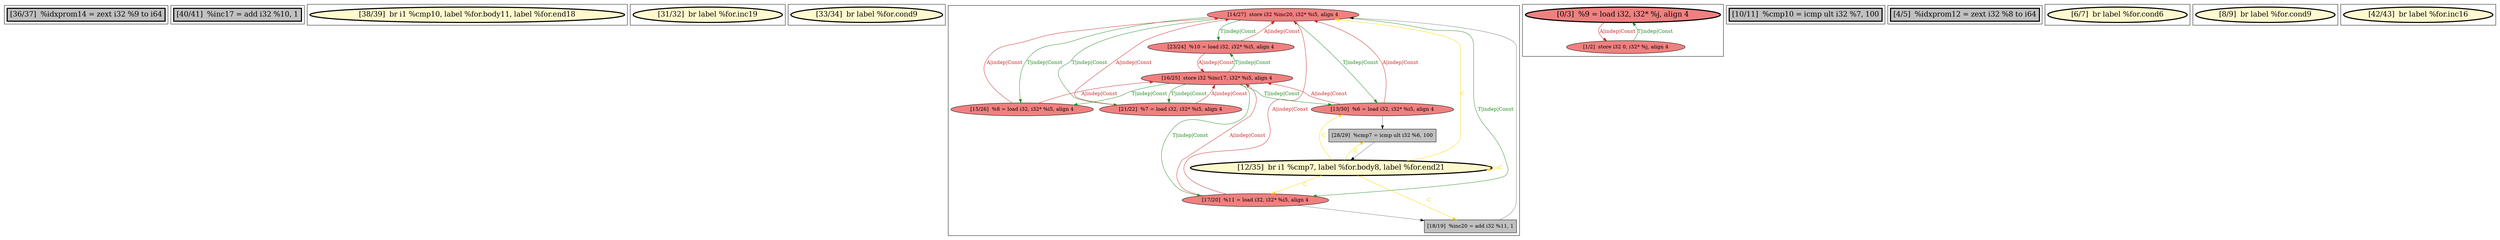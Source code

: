 
digraph G {





subgraph cluster11 {


node1290 [penwidth=3.0,fontsize=20,fillcolor=grey,label="[36/37]  %idxprom14 = zext i32 %9 to i64",shape=rectangle,style=filled ]



}

subgraph cluster10 {


node1289 [penwidth=3.0,fontsize=20,fillcolor=grey,label="[40/41]  %inc17 = add i32 %10, 1",shape=rectangle,style=filled ]



}

subgraph cluster9 {


node1288 [penwidth=3.0,fontsize=20,fillcolor=lemonchiffon,label="[38/39]  br i1 %cmp10, label %for.body11, label %for.end18",shape=ellipse,style=filled ]



}

subgraph cluster8 {


node1287 [penwidth=3.0,fontsize=20,fillcolor=lemonchiffon,label="[31/32]  br label %for.inc19",shape=ellipse,style=filled ]



}

subgraph cluster7 {


node1286 [penwidth=3.0,fontsize=20,fillcolor=lemonchiffon,label="[33/34]  br label %for.cond9",shape=ellipse,style=filled ]



}

subgraph cluster6 {


node1285 [fillcolor=lightcoral,label="[14/27]  store i32 %inc20, i32* %i5, align 4",shape=ellipse,style=filled ]
node1284 [fillcolor=lightcoral,label="[23/24]  %10 = load i32, i32* %i5, align 4",shape=ellipse,style=filled ]
node1277 [fillcolor=lightcoral,label="[21/22]  %7 = load i32, i32* %i5, align 4",shape=ellipse,style=filled ]
node1282 [fillcolor=lightcoral,label="[15/26]  %8 = load i32, i32* %i5, align 4",shape=ellipse,style=filled ]
node1280 [fillcolor=grey,label="[28/29]  %cmp7 = icmp ult i32 %6, 100",shape=rectangle,style=filled ]
node1276 [fillcolor=grey,label="[18/19]  %inc20 = add i32 %11, 1",shape=rectangle,style=filled ]
node1283 [fillcolor=lightcoral,label="[17/20]  %11 = load i32, i32* %i5, align 4",shape=ellipse,style=filled ]
node1278 [penwidth=3.0,fontsize=20,fillcolor=lemonchiffon,label="[12/35]  br i1 %cmp7, label %for.body8, label %for.end21",shape=ellipse,style=filled ]
node1279 [fillcolor=lightcoral,label="[16/25]  store i32 %inc17, i32* %i5, align 4",shape=ellipse,style=filled ]
node1281 [fillcolor=lightcoral,label="[13/30]  %6 = load i32, i32* %i5, align 4",shape=ellipse,style=filled ]

node1284->node1279 [style=solid,color=firebrick3,label="A|indep|Const",penwidth=1.0,fontcolor=firebrick3 ]
node1279->node1282 [style=solid,color=forestgreen,label="T|indep|Const",penwidth=1.0,fontcolor=forestgreen ]
node1280->node1278 [style=solid,color=black,label="",penwidth=0.5,fontcolor=black ]
node1281->node1279 [style=solid,color=firebrick3,label="A|indep|Const",penwidth=1.0,fontcolor=firebrick3 ]
node1279->node1281 [style=solid,color=forestgreen,label="T|indep|Const",penwidth=1.0,fontcolor=forestgreen ]
node1278->node1285 [style=solid,color=gold,label="C",penwidth=1.0,fontcolor=gold ]
node1285->node1282 [style=solid,color=forestgreen,label="T|indep|Const",penwidth=1.0,fontcolor=forestgreen ]
node1279->node1277 [style=solid,color=forestgreen,label="T|indep|Const",penwidth=1.0,fontcolor=forestgreen ]
node1283->node1279 [style=solid,color=firebrick3,label="A|indep|Const",penwidth=1.0,fontcolor=firebrick3 ]
node1285->node1281 [style=solid,color=forestgreen,label="T|indep|Const",penwidth=1.0,fontcolor=forestgreen ]
node1281->node1280 [style=solid,color=black,label="",penwidth=0.5,fontcolor=black ]
node1277->node1285 [style=solid,color=firebrick3,label="A|indep|Const",penwidth=1.0,fontcolor=firebrick3 ]
node1278->node1283 [style=solid,color=gold,label="C",penwidth=1.0,fontcolor=gold ]
node1282->node1285 [style=solid,color=firebrick3,label="A|indep|Const",penwidth=1.0,fontcolor=firebrick3 ]
node1277->node1279 [style=solid,color=firebrick3,label="A|indep|Const",penwidth=1.0,fontcolor=firebrick3 ]
node1285->node1284 [style=solid,color=forestgreen,label="T|indep|Const",penwidth=1.0,fontcolor=forestgreen ]
node1284->node1285 [style=solid,color=firebrick3,label="A|indep|Const",penwidth=1.0,fontcolor=firebrick3 ]
node1279->node1284 [style=solid,color=forestgreen,label="T|indep|Const",penwidth=1.0,fontcolor=forestgreen ]
node1283->node1285 [style=solid,color=firebrick3,label="A|indep|Const",penwidth=1.0,fontcolor=firebrick3 ]
node1278->node1278 [style=solid,color=gold,label="C",penwidth=1.0,fontcolor=gold ]
node1282->node1279 [style=solid,color=firebrick3,label="A|indep|Const",penwidth=1.0,fontcolor=firebrick3 ]
node1276->node1285 [style=solid,color=black,label="",penwidth=0.5,fontcolor=black ]
node1283->node1276 [style=solid,color=black,label="",penwidth=0.5,fontcolor=black ]
node1278->node1276 [style=solid,color=gold,label="C",penwidth=1.0,fontcolor=gold ]
node1279->node1283 [style=solid,color=forestgreen,label="T|indep|Const",penwidth=1.0,fontcolor=forestgreen ]
node1278->node1281 [style=solid,color=gold,label="C",penwidth=1.0,fontcolor=gold ]
node1285->node1277 [style=solid,color=forestgreen,label="T|indep|Const",penwidth=1.0,fontcolor=forestgreen ]
node1278->node1280 [style=solid,color=gold,label="C",penwidth=1.0,fontcolor=gold ]
node1281->node1285 [style=solid,color=firebrick3,label="A|indep|Const",penwidth=1.0,fontcolor=firebrick3 ]
node1285->node1283 [style=solid,color=forestgreen,label="T|indep|Const",penwidth=1.0,fontcolor=forestgreen ]


}

subgraph cluster0 {


node1270 [penwidth=3.0,fontsize=20,fillcolor=lightcoral,label="[0/3]  %9 = load i32, i32* %j, align 4",shape=ellipse,style=filled ]
node1269 [fillcolor=lightcoral,label="[1/2]  store i32 0, i32* %j, align 4",shape=ellipse,style=filled ]

node1269->node1270 [style=solid,color=forestgreen,label="T|indep|Const",penwidth=1.0,fontcolor=forestgreen ]
node1270->node1269 [style=solid,color=firebrick3,label="A|indep|Const",penwidth=1.0,fontcolor=firebrick3 ]


}

subgraph cluster5 {


node1275 [penwidth=3.0,fontsize=20,fillcolor=grey,label="[10/11]  %cmp10 = icmp ult i32 %7, 100",shape=rectangle,style=filled ]



}

subgraph cluster1 {


node1271 [penwidth=3.0,fontsize=20,fillcolor=grey,label="[4/5]  %idxprom12 = zext i32 %8 to i64",shape=rectangle,style=filled ]



}

subgraph cluster2 {


node1272 [penwidth=3.0,fontsize=20,fillcolor=lemonchiffon,label="[6/7]  br label %for.cond6",shape=ellipse,style=filled ]



}

subgraph cluster3 {


node1273 [penwidth=3.0,fontsize=20,fillcolor=lemonchiffon,label="[8/9]  br label %for.cond9",shape=ellipse,style=filled ]



}

subgraph cluster4 {


node1274 [penwidth=3.0,fontsize=20,fillcolor=lemonchiffon,label="[42/43]  br label %for.inc16",shape=ellipse,style=filled ]



}

}

